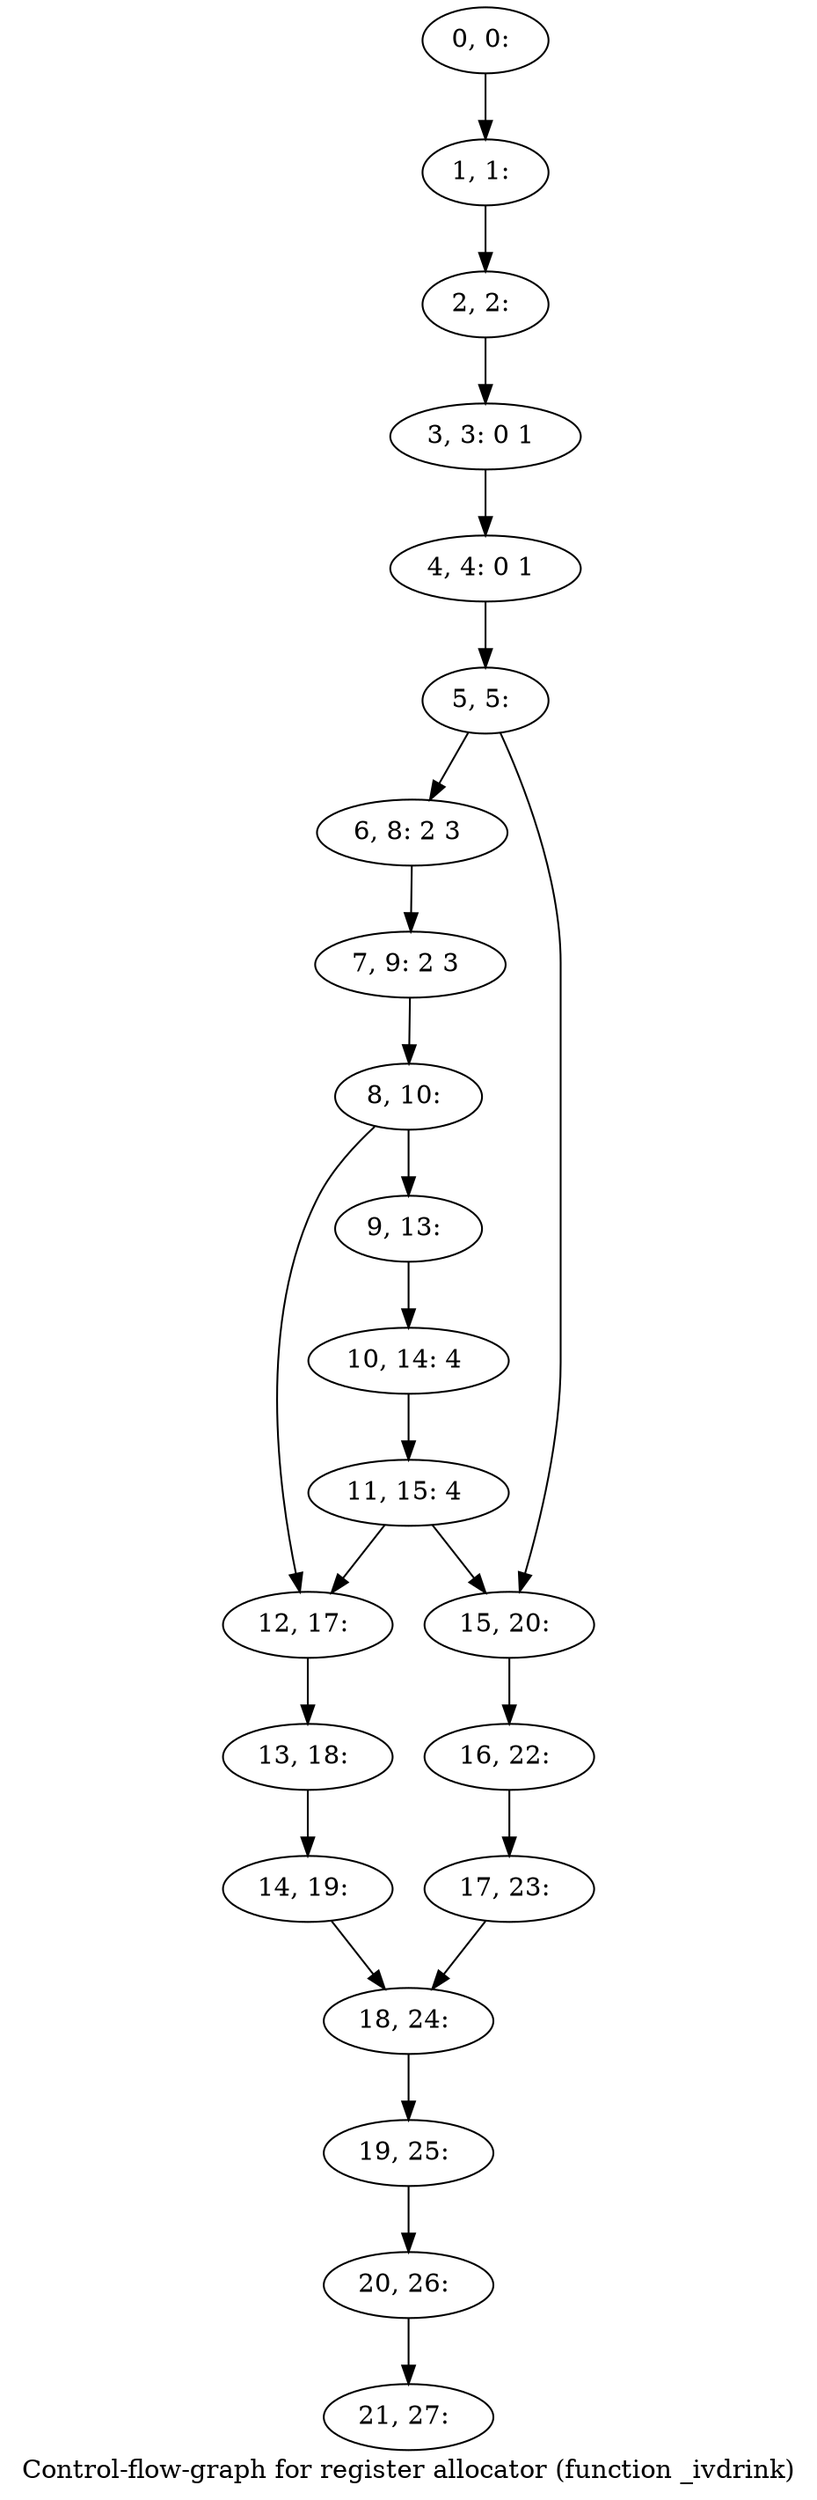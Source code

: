 digraph G {
graph [label="Control-flow-graph for register allocator (function _ivdrink)"]
0[label="0, 0: "];
1[label="1, 1: "];
2[label="2, 2: "];
3[label="3, 3: 0 1 "];
4[label="4, 4: 0 1 "];
5[label="5, 5: "];
6[label="6, 8: 2 3 "];
7[label="7, 9: 2 3 "];
8[label="8, 10: "];
9[label="9, 13: "];
10[label="10, 14: 4 "];
11[label="11, 15: 4 "];
12[label="12, 17: "];
13[label="13, 18: "];
14[label="14, 19: "];
15[label="15, 20: "];
16[label="16, 22: "];
17[label="17, 23: "];
18[label="18, 24: "];
19[label="19, 25: "];
20[label="20, 26: "];
21[label="21, 27: "];
0->1 ;
1->2 ;
2->3 ;
3->4 ;
4->5 ;
5->6 ;
5->15 ;
6->7 ;
7->8 ;
8->9 ;
8->12 ;
9->10 ;
10->11 ;
11->12 ;
11->15 ;
12->13 ;
13->14 ;
14->18 ;
15->16 ;
16->17 ;
17->18 ;
18->19 ;
19->20 ;
20->21 ;
}
